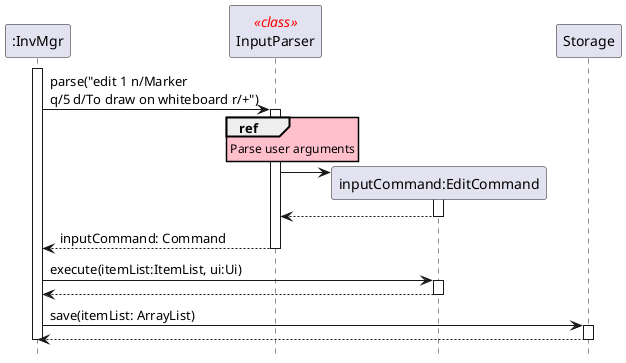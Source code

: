 @startuml

skinparam sequenceStereotypeFontColor red
skinparam SequenceReferenceBackgroundColor pink
hide footbox

Participant ":InvMgr" as InvMgr
Participant "InputParser" as InputParser <<class>>
Participant "inputCommand:EditCommand" as EditCommand

activate InvMgr
    InvMgr -> InputParser: parse("edit 1 n/Marker \nq/5 d/To draw on whiteboard r/+")
    ref over InputParser
        Parse user arguments
    end
    activate InputParser
        create EditCommand
        InputParser -> EditCommand:
        activate EditCommand
        return
    return inputCommand: Command

    InvMgr -> EditCommand: execute(itemList:ItemList, ui:Ui)
    activate EditCommand
    return

    InvMgr -> Storage: save(itemList: ArrayList)
    activate Storage
    return

deactivate InvMgr

@enduml
